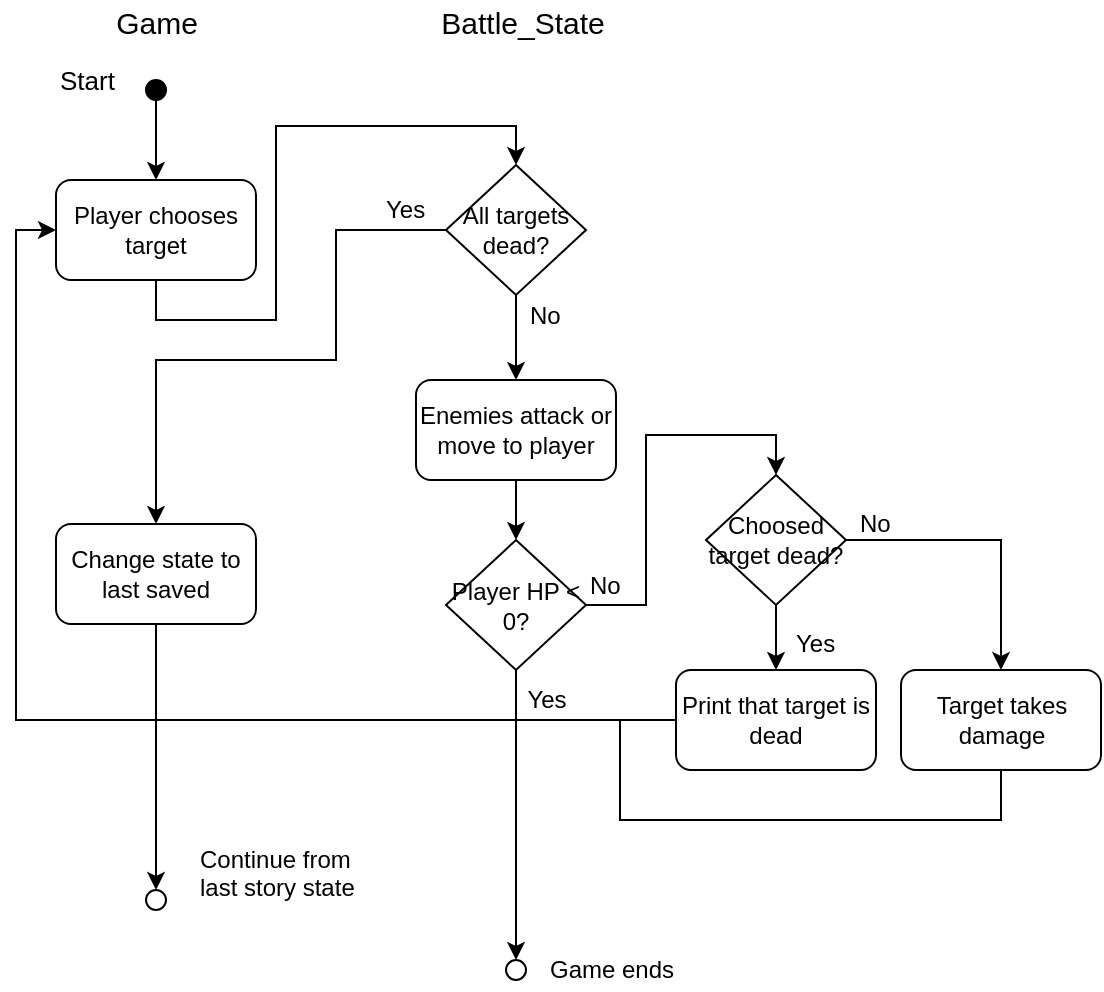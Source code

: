 <mxfile version="12.1.3" type="device" pages="1"><diagram id="jgO0P8W2UbM4cYNhZmw4" name="Page-1"><mxGraphModel dx="1367" dy="773" grid="1" gridSize="10" guides="1" tooltips="1" connect="1" arrows="1" fold="1" page="1" pageScale="1" pageWidth="827" pageHeight="1169" math="0" shadow="0"><root><mxCell id="0"/><mxCell id="1" parent="0"/><mxCell id="Z1njEdlDFWaXBLdnuLyu-1" value="&lt;font style=&quot;font-size: 15px&quot;&gt;Game&lt;/font&gt;" style="text;html=1;resizable=0;points=[];autosize=1;align=center;verticalAlign=top;spacingTop=-4;" parent="1" vertex="1"><mxGeometry x="290" y="50" width="60" height="20" as="geometry"/></mxCell><mxCell id="Z1njEdlDFWaXBLdnuLyu-2" value="&lt;span style=&quot;font-size: 15px&quot;&gt;Battle_State&lt;/span&gt;" style="text;html=1;resizable=0;points=[];autosize=1;align=center;verticalAlign=top;spacingTop=-4;" parent="1" vertex="1"><mxGeometry x="452.5" y="50" width="100" height="20" as="geometry"/></mxCell><mxCell id="Z1njEdlDFWaXBLdnuLyu-3" style="edgeStyle=orthogonalEdgeStyle;rounded=0;orthogonalLoop=1;jettySize=auto;html=1;entryX=0.5;entryY=0;entryDx=0;entryDy=0;" parent="1" source="Z1njEdlDFWaXBLdnuLyu-4" target="Z1njEdlDFWaXBLdnuLyu-7" edge="1"><mxGeometry relative="1" as="geometry"/></mxCell><mxCell id="Z1njEdlDFWaXBLdnuLyu-4" value="" style="ellipse;whiteSpace=wrap;html=1;aspect=fixed;fillColor=#000000;" parent="1" vertex="1"><mxGeometry x="315" y="90" width="10" height="10" as="geometry"/></mxCell><mxCell id="Z1njEdlDFWaXBLdnuLyu-5" value="&lt;font style=&quot;font-size: 13px&quot;&gt;Start&lt;/font&gt;" style="text;html=1;resizable=0;points=[];autosize=1;align=left;verticalAlign=top;spacingTop=-4;" parent="1" vertex="1"><mxGeometry x="270" y="80" width="40" height="20" as="geometry"/></mxCell><mxCell id="93i09X0H3ZZm0XlPwwGr-1" style="edgeStyle=orthogonalEdgeStyle;rounded=0;orthogonalLoop=1;jettySize=auto;html=1;entryX=0.5;entryY=0;entryDx=0;entryDy=0;endArrow=classic;endFill=1;" edge="1" parent="1" source="Z1njEdlDFWaXBLdnuLyu-7" target="Z1njEdlDFWaXBLdnuLyu-53"><mxGeometry relative="1" as="geometry"><Array as="points"><mxPoint x="320" y="210"/><mxPoint x="380" y="210"/><mxPoint x="380" y="113"/><mxPoint x="500" y="113"/></Array></mxGeometry></mxCell><mxCell id="Z1njEdlDFWaXBLdnuLyu-7" value="Player chooses target" style="rounded=1;whiteSpace=wrap;html=1;fillColor=#FFFFFF;strokeColor=#000000;" parent="1" vertex="1"><mxGeometry x="270" y="140" width="100" height="50" as="geometry"/></mxCell><mxCell id="Z1njEdlDFWaXBLdnuLyu-28" value="" style="ellipse;whiteSpace=wrap;html=1;aspect=fixed;fillColor=#FFFFFF;" parent="1" vertex="1"><mxGeometry x="315" y="495" width="10" height="10" as="geometry"/></mxCell><mxCell id="Z1njEdlDFWaXBLdnuLyu-29" value="Continue from &lt;br&gt;last story state" style="text;html=1;resizable=0;points=[];autosize=1;align=left;verticalAlign=top;spacingTop=-4;" parent="1" vertex="1"><mxGeometry x="340" y="470" width="90" height="30" as="geometry"/></mxCell><mxCell id="Z1njEdlDFWaXBLdnuLyu-37" style="edgeStyle=orthogonalEdgeStyle;rounded=0;orthogonalLoop=1;jettySize=auto;html=1;entryX=0.5;entryY=0;entryDx=0;entryDy=0;" parent="1" source="Z1njEdlDFWaXBLdnuLyu-30" target="Z1njEdlDFWaXBLdnuLyu-31" edge="1"><mxGeometry relative="1" as="geometry"/></mxCell><mxCell id="Z1njEdlDFWaXBLdnuLyu-30" value="Enemies attack or move to player" style="rounded=1;whiteSpace=wrap;html=1;fillColor=#FFFFFF;strokeColor=#000000;" parent="1" vertex="1"><mxGeometry x="450" y="240" width="100" height="50" as="geometry"/></mxCell><mxCell id="Z1njEdlDFWaXBLdnuLyu-32" style="edgeStyle=orthogonalEdgeStyle;rounded=0;orthogonalLoop=1;jettySize=auto;html=1;entryX=0.5;entryY=0;entryDx=0;entryDy=0;" parent="1" source="Z1njEdlDFWaXBLdnuLyu-31" target="Z1njEdlDFWaXBLdnuLyu-33" edge="1"><mxGeometry relative="1" as="geometry"><mxPoint x="500" y="500" as="targetPoint"/></mxGeometry></mxCell><mxCell id="Z1njEdlDFWaXBLdnuLyu-47" style="edgeStyle=orthogonalEdgeStyle;rounded=0;orthogonalLoop=1;jettySize=auto;html=1;entryX=0.5;entryY=0;entryDx=0;entryDy=0;" parent="1" source="Z1njEdlDFWaXBLdnuLyu-31" target="Z1njEdlDFWaXBLdnuLyu-40" edge="1"><mxGeometry relative="1" as="geometry"/></mxCell><mxCell id="Z1njEdlDFWaXBLdnuLyu-31" value="Player HP &amp;lt; 0?" style="rhombus;whiteSpace=wrap;html=1;strokeColor=#000000;fillColor=#FFFFFF;" parent="1" vertex="1"><mxGeometry x="465" y="320" width="70" height="65" as="geometry"/></mxCell><mxCell id="Z1njEdlDFWaXBLdnuLyu-33" value="" style="ellipse;whiteSpace=wrap;html=1;aspect=fixed;fillColor=#FFFFFF;" parent="1" vertex="1"><mxGeometry x="495" y="530" width="10" height="10" as="geometry"/></mxCell><mxCell id="Z1njEdlDFWaXBLdnuLyu-36" value="Game ends" style="text;html=1;resizable=0;points=[];autosize=1;align=left;verticalAlign=top;spacingTop=-4;" parent="1" vertex="1"><mxGeometry x="515" y="525" width="80" height="20" as="geometry"/></mxCell><mxCell id="Z1njEdlDFWaXBLdnuLyu-38" value="Yes" style="text;html=1;resizable=0;points=[];autosize=1;align=center;verticalAlign=top;spacingTop=-4;" parent="1" vertex="1"><mxGeometry x="495" y="390" width="40" height="20" as="geometry"/></mxCell><mxCell id="Z1njEdlDFWaXBLdnuLyu-42" style="edgeStyle=orthogonalEdgeStyle;rounded=0;orthogonalLoop=1;jettySize=auto;html=1;entryX=0.5;entryY=0;entryDx=0;entryDy=0;" parent="1" source="Z1njEdlDFWaXBLdnuLyu-40" target="Z1njEdlDFWaXBLdnuLyu-41" edge="1"><mxGeometry relative="1" as="geometry"/></mxCell><mxCell id="Z1njEdlDFWaXBLdnuLyu-50" style="edgeStyle=orthogonalEdgeStyle;rounded=0;orthogonalLoop=1;jettySize=auto;html=1;entryX=0.5;entryY=0;entryDx=0;entryDy=0;" parent="1" source="Z1njEdlDFWaXBLdnuLyu-40" target="Z1njEdlDFWaXBLdnuLyu-49" edge="1"><mxGeometry relative="1" as="geometry"/></mxCell><mxCell id="Z1njEdlDFWaXBLdnuLyu-40" value="Choosed target dead?" style="rhombus;whiteSpace=wrap;html=1;strokeColor=#000000;fillColor=#FFFFFF;" parent="1" vertex="1"><mxGeometry x="595" y="287.5" width="70" height="65" as="geometry"/></mxCell><mxCell id="Z1njEdlDFWaXBLdnuLyu-43" style="edgeStyle=orthogonalEdgeStyle;rounded=0;orthogonalLoop=1;jettySize=auto;html=1;entryX=0;entryY=0.5;entryDx=0;entryDy=0;" parent="1" source="Z1njEdlDFWaXBLdnuLyu-41" target="Z1njEdlDFWaXBLdnuLyu-7" edge="1"><mxGeometry relative="1" as="geometry"><Array as="points"><mxPoint x="250" y="410"/><mxPoint x="250" y="165"/></Array></mxGeometry></mxCell><mxCell id="Z1njEdlDFWaXBLdnuLyu-41" value="Print that target is dead" style="rounded=1;whiteSpace=wrap;html=1;fillColor=#FFFFFF;strokeColor=#000000;" parent="1" vertex="1"><mxGeometry x="580" y="385" width="100" height="50" as="geometry"/></mxCell><mxCell id="Z1njEdlDFWaXBLdnuLyu-44" value="Yes" style="text;html=1;resizable=0;points=[];autosize=1;align=left;verticalAlign=top;spacingTop=-4;" parent="1" vertex="1"><mxGeometry x="637.5" y="362" width="40" height="20" as="geometry"/></mxCell><mxCell id="Z1njEdlDFWaXBLdnuLyu-48" value="No" style="text;html=1;resizable=0;points=[];autosize=1;align=left;verticalAlign=top;spacingTop=-4;" parent="1" vertex="1"><mxGeometry x="535" y="332.5" width="30" height="20" as="geometry"/></mxCell><mxCell id="Z1njEdlDFWaXBLdnuLyu-51" style="edgeStyle=orthogonalEdgeStyle;rounded=0;orthogonalLoop=1;jettySize=auto;html=1;endArrow=none;endFill=0;" parent="1" source="Z1njEdlDFWaXBLdnuLyu-49" edge="1"><mxGeometry relative="1" as="geometry"><mxPoint x="552" y="410" as="targetPoint"/><Array as="points"><mxPoint x="742.5" y="460"/><mxPoint x="552.5" y="460"/></Array></mxGeometry></mxCell><mxCell id="Z1njEdlDFWaXBLdnuLyu-49" value="Target takes damage" style="rounded=1;whiteSpace=wrap;html=1;fillColor=#FFFFFF;strokeColor=#000000;" parent="1" vertex="1"><mxGeometry x="692.5" y="385" width="100" height="50" as="geometry"/></mxCell><mxCell id="Z1njEdlDFWaXBLdnuLyu-56" style="edgeStyle=orthogonalEdgeStyle;rounded=0;orthogonalLoop=1;jettySize=auto;html=1;entryX=0.5;entryY=0;entryDx=0;entryDy=0;endArrow=classic;endFill=1;exitX=0;exitY=0.5;exitDx=0;exitDy=0;" parent="1" source="Z1njEdlDFWaXBLdnuLyu-53" target="Z1njEdlDFWaXBLdnuLyu-54" edge="1"><mxGeometry relative="1" as="geometry"><Array as="points"><mxPoint x="410" y="165"/><mxPoint x="410" y="230"/><mxPoint x="320" y="230"/></Array></mxGeometry></mxCell><mxCell id="Z1njEdlDFWaXBLdnuLyu-58" style="edgeStyle=orthogonalEdgeStyle;rounded=0;orthogonalLoop=1;jettySize=auto;html=1;entryX=0.5;entryY=0;entryDx=0;entryDy=0;endArrow=classic;endFill=1;" parent="1" source="Z1njEdlDFWaXBLdnuLyu-53" target="Z1njEdlDFWaXBLdnuLyu-30" edge="1"><mxGeometry relative="1" as="geometry"/></mxCell><mxCell id="Z1njEdlDFWaXBLdnuLyu-53" value="All targets dead?" style="rhombus;whiteSpace=wrap;html=1;strokeColor=#000000;fillColor=#FFFFFF;" parent="1" vertex="1"><mxGeometry x="465" y="132.5" width="70" height="65" as="geometry"/></mxCell><mxCell id="Z1njEdlDFWaXBLdnuLyu-55" style="edgeStyle=orthogonalEdgeStyle;rounded=0;orthogonalLoop=1;jettySize=auto;html=1;entryX=0.5;entryY=0;entryDx=0;entryDy=0;endArrow=classic;endFill=1;" parent="1" source="Z1njEdlDFWaXBLdnuLyu-54" target="Z1njEdlDFWaXBLdnuLyu-28" edge="1"><mxGeometry relative="1" as="geometry"/></mxCell><mxCell id="Z1njEdlDFWaXBLdnuLyu-54" value="Change state to last saved" style="rounded=1;whiteSpace=wrap;html=1;fillColor=#FFFFFF;strokeColor=#000000;" parent="1" vertex="1"><mxGeometry x="270" y="312" width="100" height="50" as="geometry"/></mxCell><mxCell id="Z1njEdlDFWaXBLdnuLyu-57" value="Yes" style="text;html=1;resizable=0;points=[];autosize=1;align=left;verticalAlign=top;spacingTop=-4;" parent="1" vertex="1"><mxGeometry x="432.5" y="145" width="40" height="20" as="geometry"/></mxCell><mxCell id="Z1njEdlDFWaXBLdnuLyu-59" value="No" style="text;html=1;resizable=0;points=[];autosize=1;align=left;verticalAlign=top;spacingTop=-4;" parent="1" vertex="1"><mxGeometry x="505" y="197.5" width="30" height="20" as="geometry"/></mxCell><mxCell id="Z1njEdlDFWaXBLdnuLyu-60" value="No" style="text;html=1;resizable=0;points=[];autosize=1;align=left;verticalAlign=top;spacingTop=-4;" parent="1" vertex="1"><mxGeometry x="670" y="302" width="30" height="20" as="geometry"/></mxCell></root></mxGraphModel></diagram></mxfile>